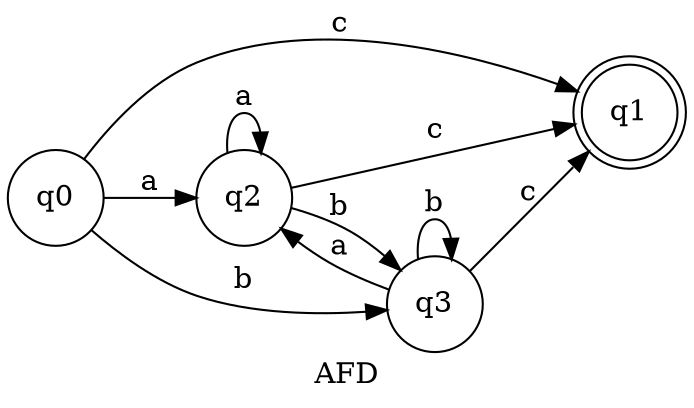 // AFN
digraph {
	rankdir=LR
	label=AFD
	3124216309040 [label=q0 shape=circle]
	3124216308896 [label=q1 shape=doublecircle]
	3124216309040 -> 3124216308896 [label=c]
	3124216308848 [label=q2 shape=circle]
	3124216308848 -> 3124216308848 [label=a]
	3124216308848 -> 3124216308896 [label=c]
	3124216308752 [label=q3 shape=circle]
	3124216308752 -> 3124216308896 [label=c]
	3124216308752 -> 3124216308848 [label=a]
	3124216308752 -> 3124216308752 [label=b]
	3124216308848 -> 3124216308752 [label=b]
	3124216309040 -> 3124216308848 [label=a]
	3124216309040 -> 3124216308752 [label=b]
}
